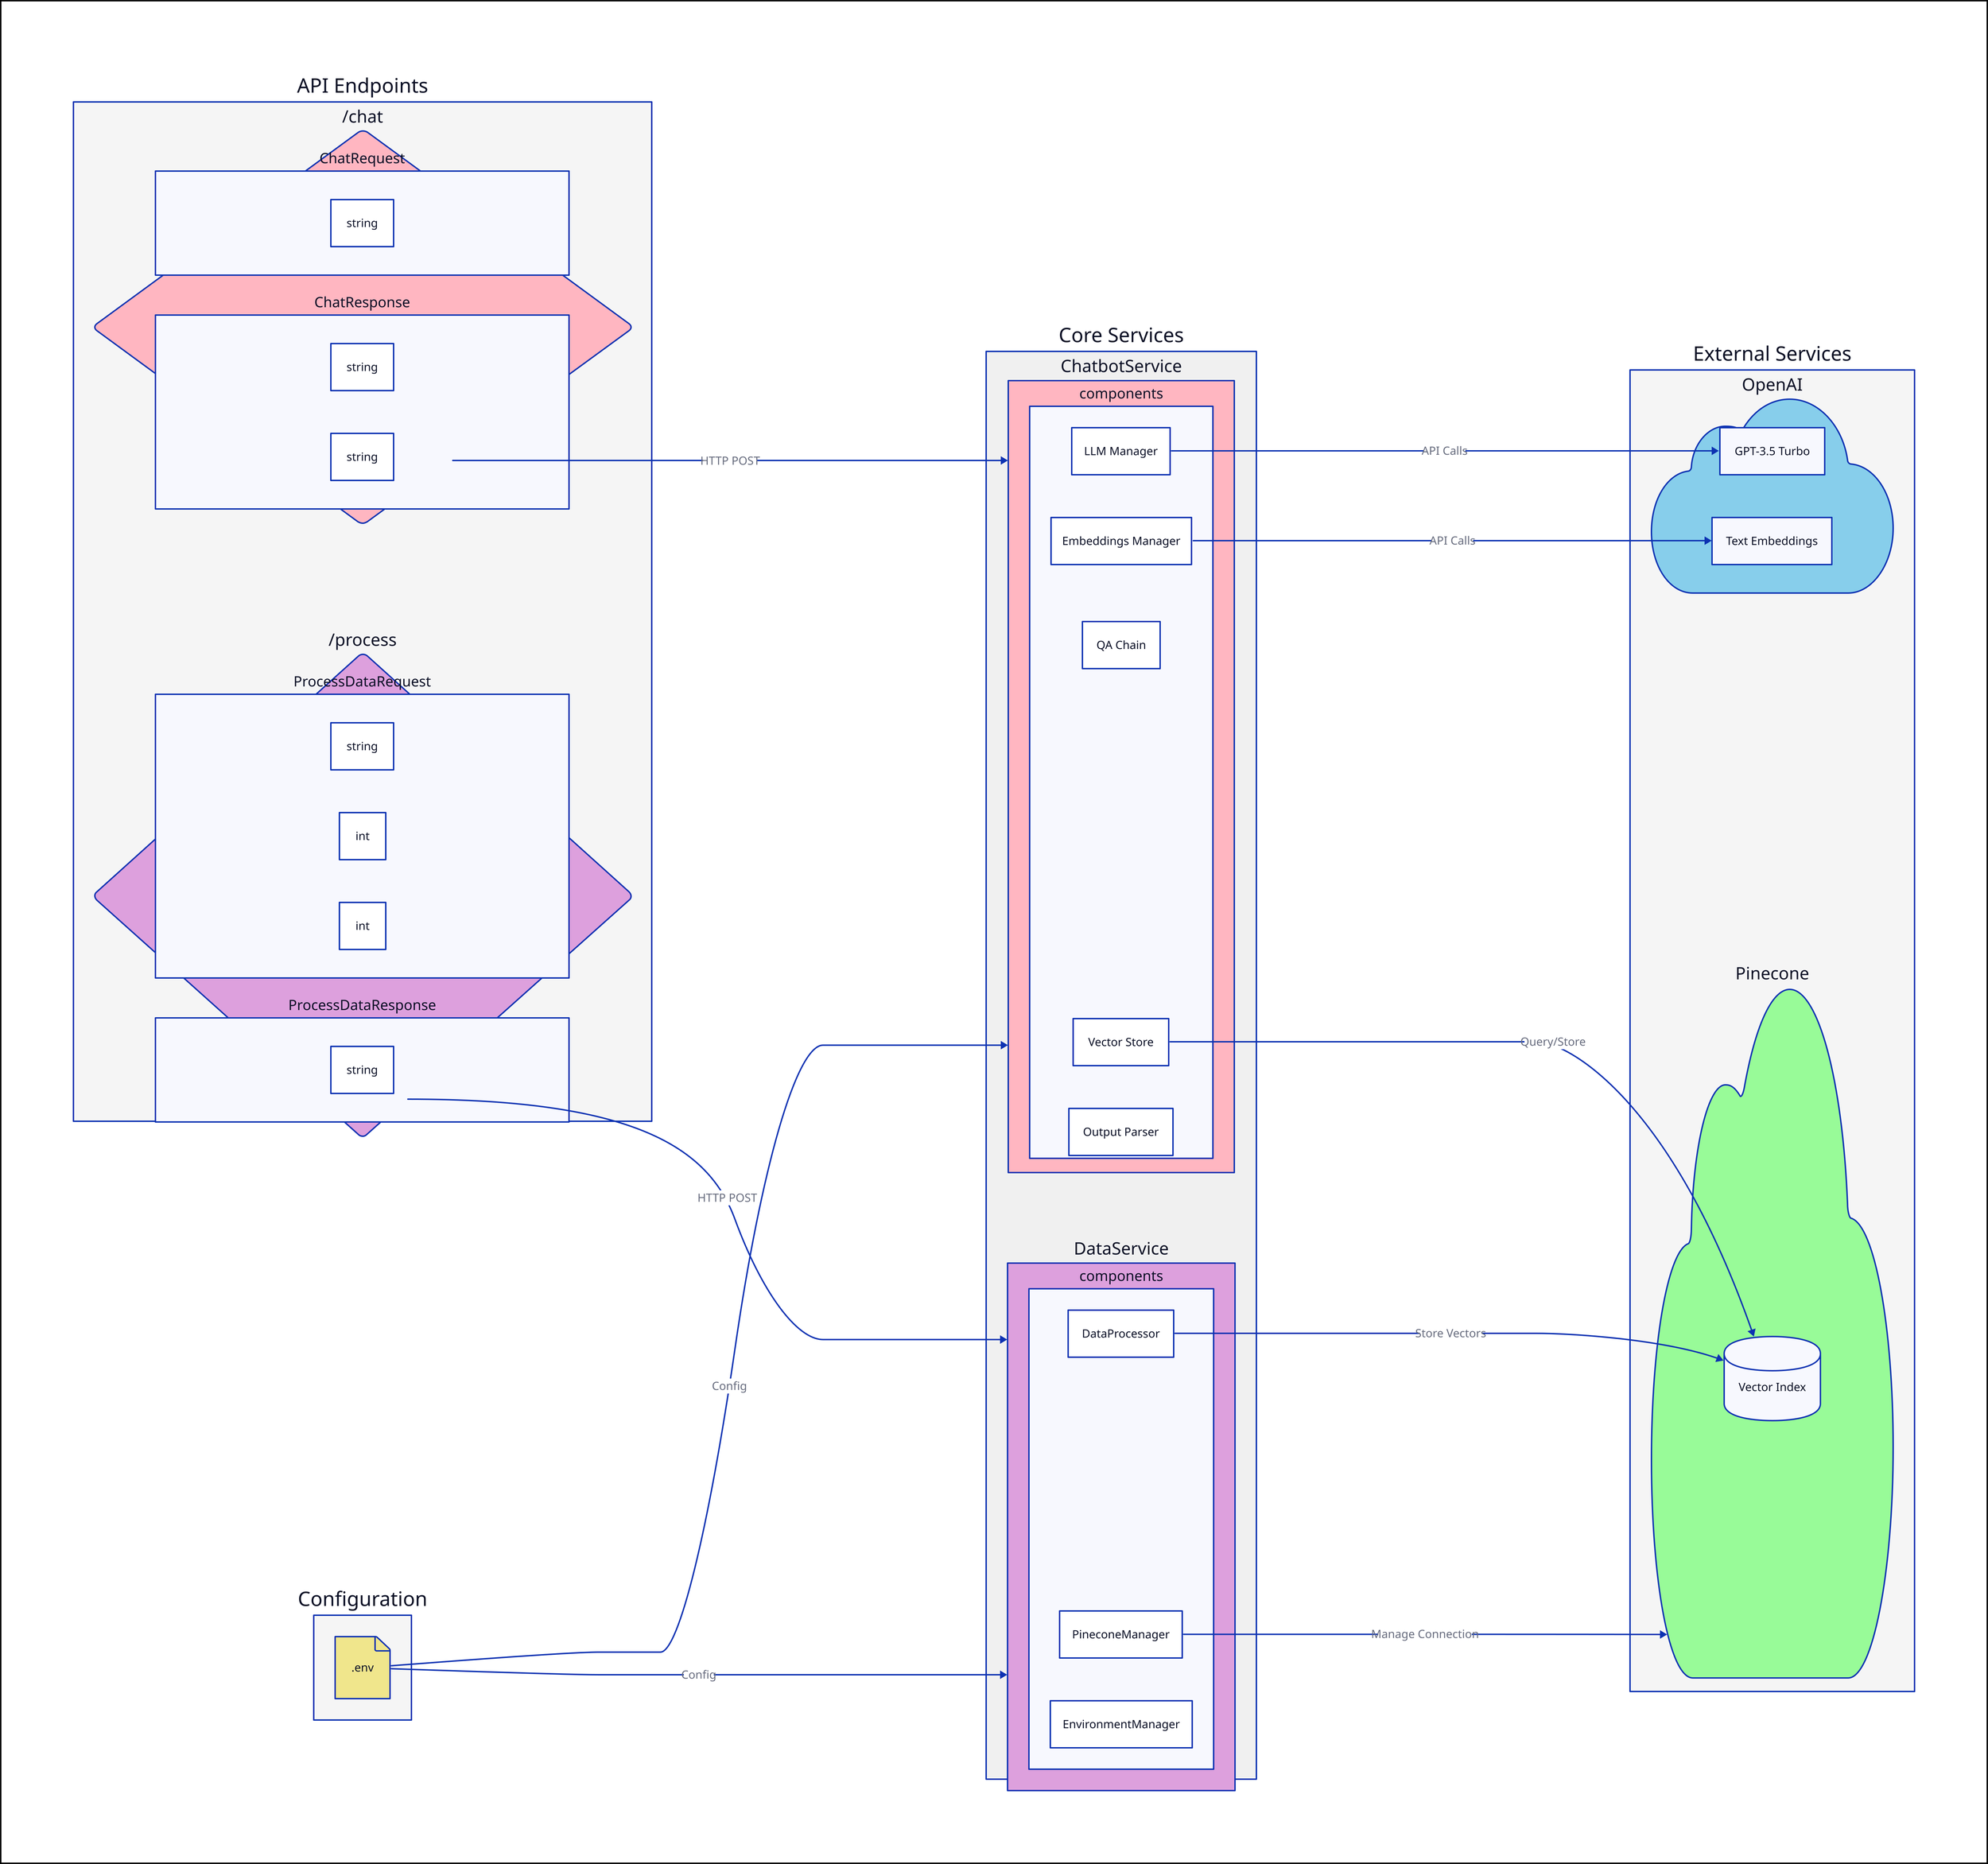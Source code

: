 # System Architecture
direction: right

# Style Definitions
style: {
  fill: "#ffffff"
  stroke: "#000000"
  font-size: 14
  stroke-width: 2
  font-color: "#000000"
}

# External Services
external: {
  label: "External Services"
  style.fill: "#f5f5f5"
  
  openai: OpenAI {
    shape: cloud
    style.fill: "#87CEEB"
    
    llm: "GPT-3.5 Turbo" {
      shape: rectangle
    }
    
    embeddings: "Text Embeddings" {
      shape: rectangle
    }
  }
  
  pinecone: Pinecone {
    shape: cloud
    style.fill: "#98FB98"
    
    index: "Vector Index" {
      shape: cylinder
    }
  }
}

# Core Services
services: {
  label: "Core Services"
  style.fill: "#f0f0f0"
  
  chatbot: ChatbotService {
    shape: rectangle
    style.fill: "#FFB6C1"
    
    components: {
      llm_manager: "LLM Manager" {
        shape: rectangle
      }
      
      embeddings: "Embeddings Manager" {
        shape: rectangle
      }
      
      qa_chain: "QA Chain" {
        shape: rectangle
      }
      
      vector_store: "Vector Store" {
        shape: rectangle
      }
      
      output_parser: "Output Parser" {
        shape: rectangle
      }
    }
  }
  
  data: DataService {
    shape: rectangle
    style.fill: "#DDA0DD"
    
    components: {
      processor: DataProcessor {
        shape: rectangle
      }
      
      pinecone_manager: PineconeManager {
        shape: rectangle
      }
      
      env_manager: EnvironmentManager {
        shape: rectangle
      }
    }
  }
}

# Configuration
config: {
  label: "Configuration"
  style.fill: "#f5f5f5"
  
  env: ".env" {
    shape: page
    style.fill: "#F0E68C"
    
    vars: {
      style.stroke-dash: 5
      OPENAI_API_KEY: "API Key"
      PINECONE_API_KEY: "API Key"
      PINECONE_INDEX_NAME: "Index Name"
    }
  }
}

# API Endpoints
api: {
  label: "API Endpoints"
  style.fill: "#f5f5f5"
  
  chat: "/chat" {
    shape: diamond
    style.fill: "#FFB6C1"
    
    request: "ChatRequest" {
      shape: rectangle
      question: "string"
    }
    
    response: "ChatResponse" {
      shape: rectangle
      status: "string"
      answer: "string"
    }
  }
  
  process: "/process" {
    shape: diamond
    style.fill: "#DDA0DD"
    
    request: "ProcessDataRequest" {
      shape: rectangle
      file_path: "string"
      chunk_size: "int"
      chunk_overlap: "int"
    }
    
    response: "ProcessDataResponse" {
      shape: rectangle
      status: "string"
    }
  }
}

# Connections
api.chat -> services.chatbot: "HTTP POST"
api.process -> services.data: "HTTP POST"

services.chatbot.components.llm_manager -> external.openai.llm: "API Calls"
services.chatbot.components.embeddings -> external.openai.embeddings: "API Calls"
services.chatbot.components.vector_store -> external.pinecone.index: "Query/Store"

services.data.components.processor -> external.pinecone.index: "Store Vectors"
services.data.components.pinecone_manager -> external.pinecone: "Manage Connection"

config.env -> services.chatbot: "Config"
config.env -> services.data: "Config"

# Flow Description
explanation: |md
  ## System Flow
  1. Data Processing Flow:
     - Client uploads documents via `/process` endpoint
     - DataProcessor chunks the documents
     - Embeddings are generated and stored in Pinecone
  
  2. Question Answering Flow:
     - Client sends question via `/chat` endpoint
     - ChatbotService processes the question
     - Uses LLM and Vector Store for retrieval QA
     - Returns formatted answer
  
  3. Configuration:
     - All API keys and settings managed via .env
     - Single Pinecone index shared across services
     - Uses GPT-3.5-turbo with temperature=0
|
